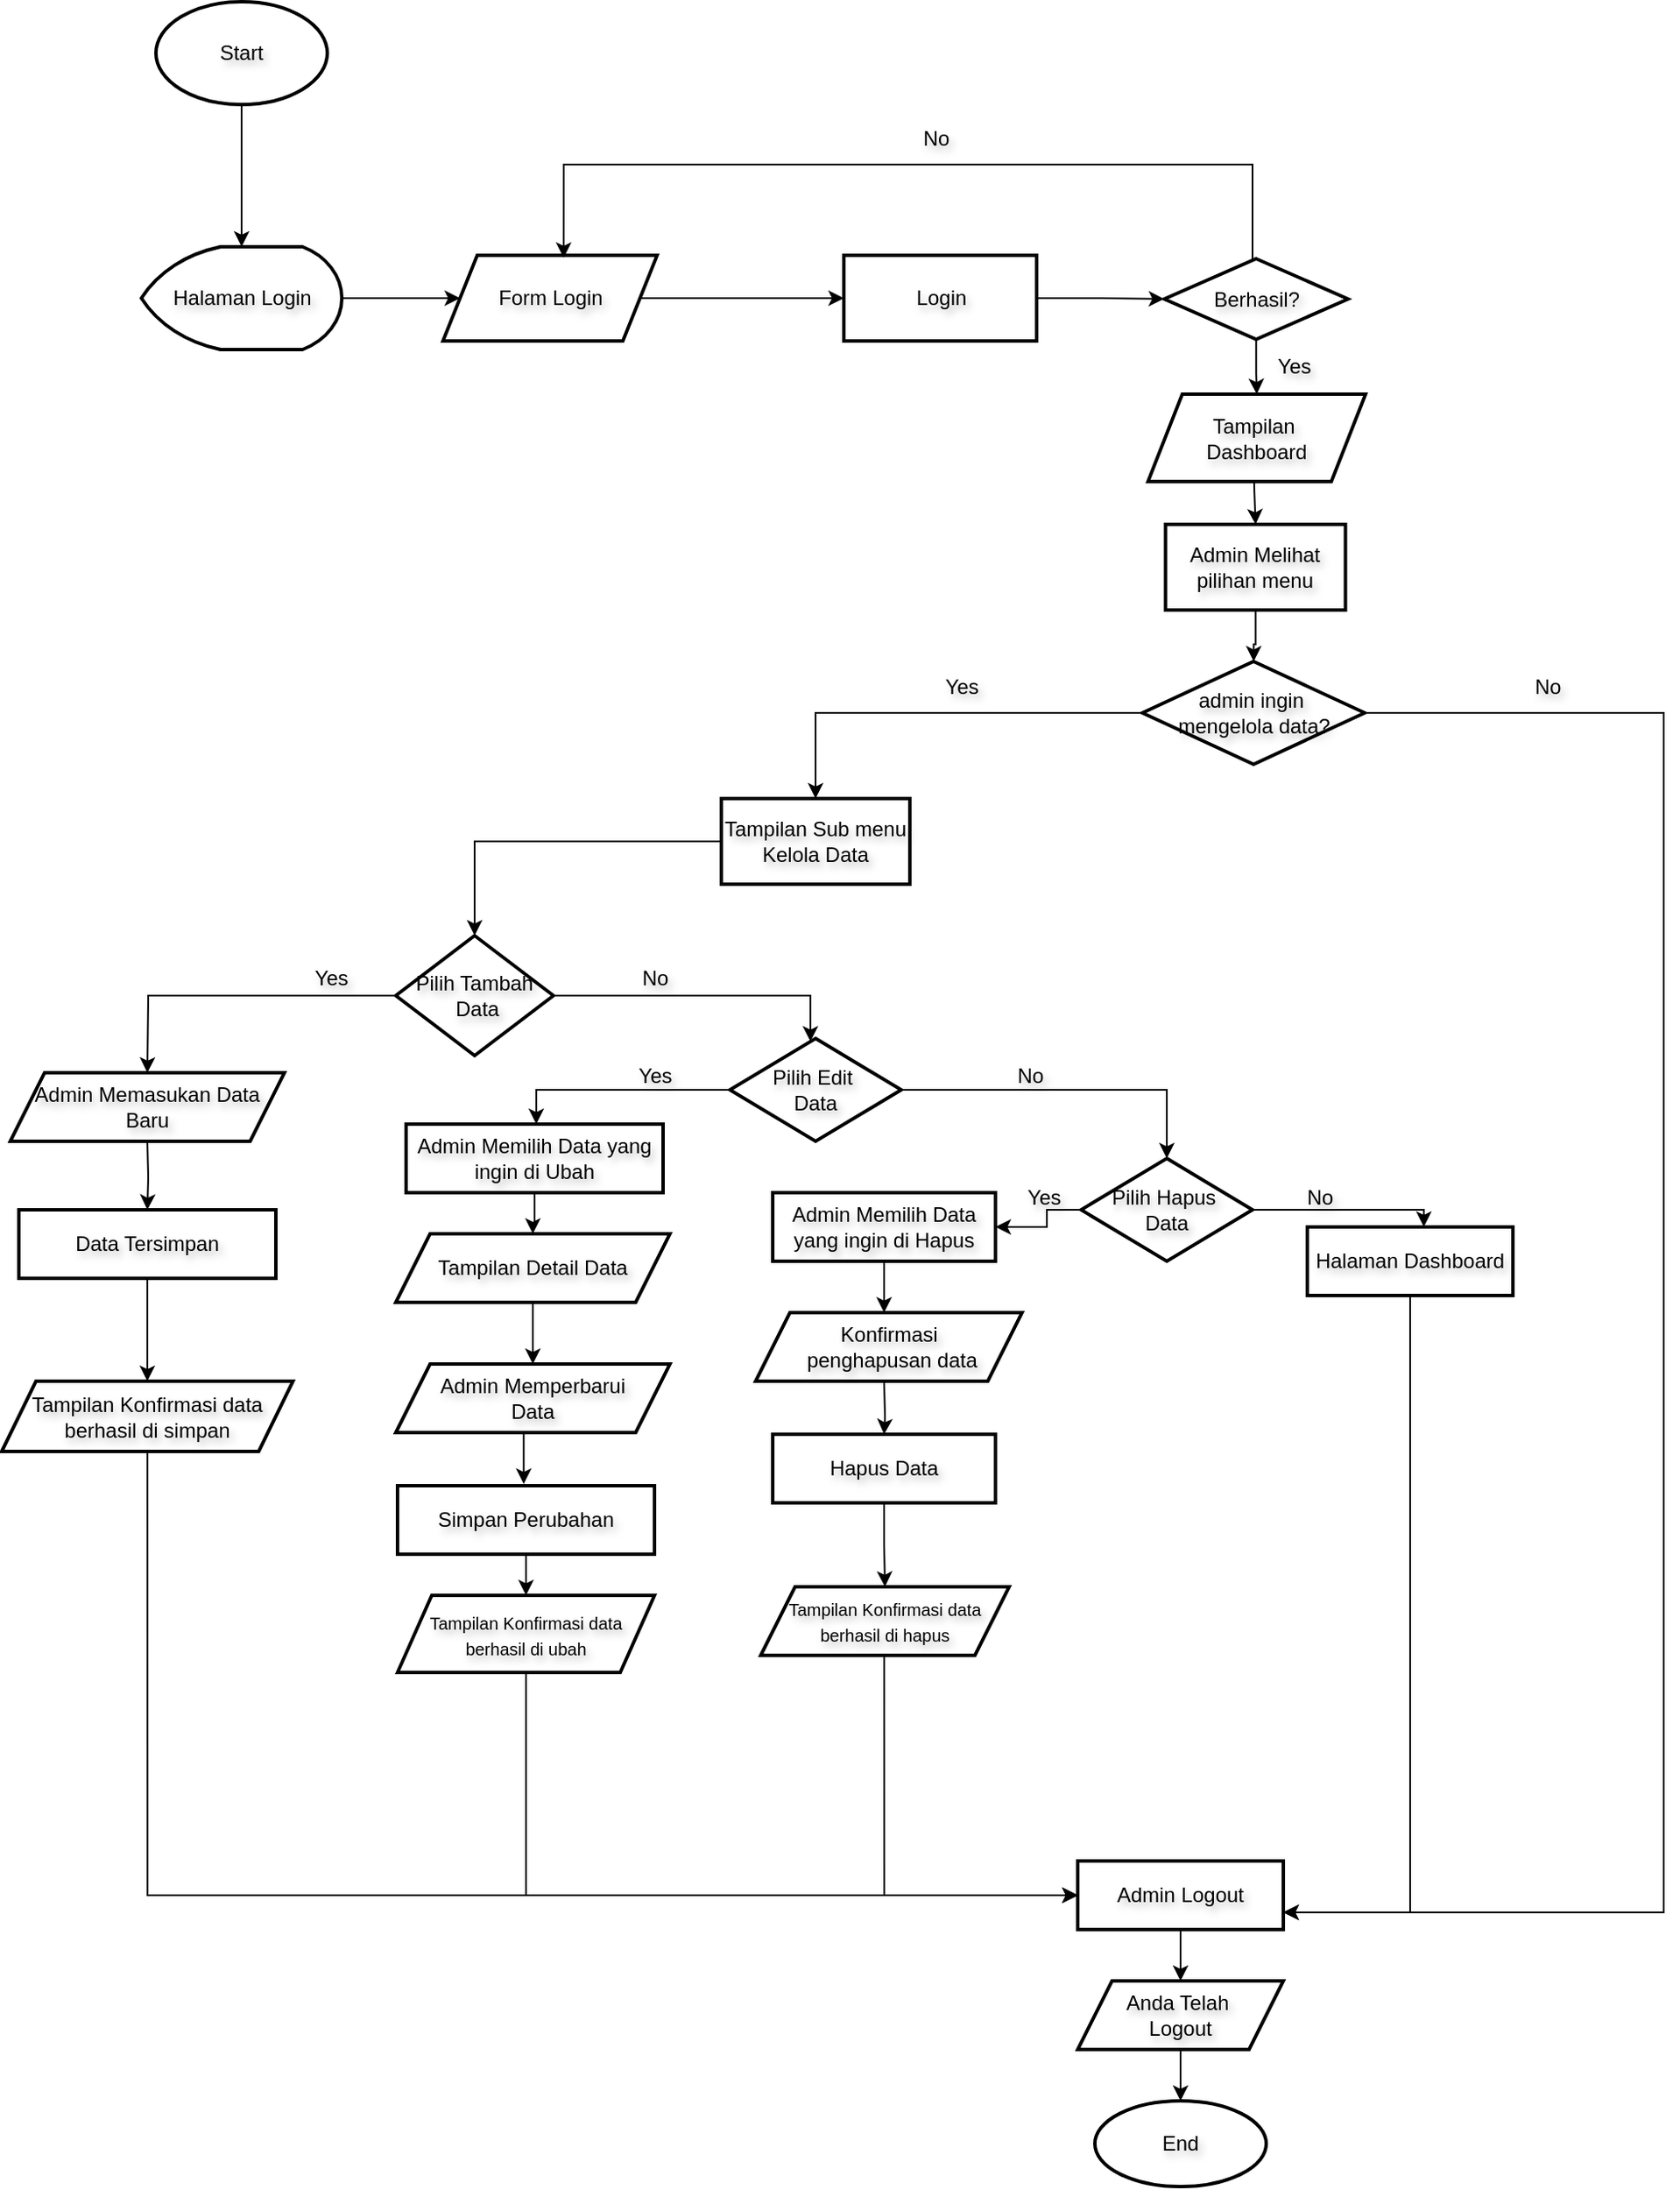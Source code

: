 <mxfile version="24.6.4" type="github">
  <diagram name="Page-1" id="n0JQ5T5UX9WoHzskl2IX">
    <mxGraphModel dx="3680" dy="3970" grid="1" gridSize="10" guides="1" tooltips="1" connect="1" arrows="1" fold="1" page="1" pageScale="1" pageWidth="850" pageHeight="1100" math="0" shadow="0">
      <root>
        <mxCell id="0" />
        <mxCell id="1" parent="0" />
        <mxCell id="PCnnhm0pdiqX1yWhsQux-125" value="" style="edgeStyle=orthogonalEdgeStyle;rounded=0;orthogonalLoop=1;jettySize=auto;html=1;textShadow=1;" parent="1" source="PCnnhm0pdiqX1yWhsQux-1" target="PCnnhm0pdiqX1yWhsQux-124" edge="1">
          <mxGeometry relative="1" as="geometry" />
        </mxCell>
        <mxCell id="PCnnhm0pdiqX1yWhsQux-1" value="Start" style="strokeWidth=2;html=1;shape=mxgraph.flowchart.start_1;whiteSpace=wrap;textShadow=1;" parent="1" vertex="1">
          <mxGeometry x="-479.99" y="-1795" width="100" height="60" as="geometry" />
        </mxCell>
        <mxCell id="PCnnhm0pdiqX1yWhsQux-5" value="" style="edgeStyle=orthogonalEdgeStyle;rounded=0;orthogonalLoop=1;jettySize=auto;html=1;textShadow=1;" parent="1" source="PCnnhm0pdiqX1yWhsQux-2" target="PCnnhm0pdiqX1yWhsQux-4" edge="1">
          <mxGeometry relative="1" as="geometry" />
        </mxCell>
        <mxCell id="PCnnhm0pdiqX1yWhsQux-2" value="Form Login" style="shape=parallelogram;perimeter=parallelogramPerimeter;whiteSpace=wrap;html=1;fixedSize=1;strokeWidth=2;textShadow=1;" parent="1" vertex="1">
          <mxGeometry x="-312.49" y="-1647" width="125" height="50" as="geometry" />
        </mxCell>
        <mxCell id="PCnnhm0pdiqX1yWhsQux-7" value="" style="edgeStyle=orthogonalEdgeStyle;rounded=0;orthogonalLoop=1;jettySize=auto;html=1;textShadow=1;" parent="1" source="PCnnhm0pdiqX1yWhsQux-4" target="PCnnhm0pdiqX1yWhsQux-6" edge="1">
          <mxGeometry relative="1" as="geometry" />
        </mxCell>
        <mxCell id="PCnnhm0pdiqX1yWhsQux-4" value="Login" style="whiteSpace=wrap;html=1;strokeWidth=2;textShadow=1;" parent="1" vertex="1">
          <mxGeometry x="-78.49" y="-1647" width="112.5" height="50" as="geometry" />
        </mxCell>
        <mxCell id="PCnnhm0pdiqX1yWhsQux-9" value="" style="edgeStyle=orthogonalEdgeStyle;rounded=0;orthogonalLoop=1;jettySize=auto;html=1;entryX=1;entryY=0.5;entryDx=0;entryDy=0;textShadow=1;" parent="1" source="PCnnhm0pdiqX1yWhsQux-6" edge="1">
          <mxGeometry relative="1" as="geometry">
            <mxPoint x="-242.04" y="-1645.5" as="targetPoint" />
            <Array as="points">
              <mxPoint x="160" y="-1700" />
              <mxPoint x="-242" y="-1700" />
            </Array>
            <mxPoint x="171.21" y="-1645" as="sourcePoint" />
          </mxGeometry>
        </mxCell>
        <mxCell id="PCnnhm0pdiqX1yWhsQux-123" value="" style="edgeStyle=orthogonalEdgeStyle;rounded=0;orthogonalLoop=1;jettySize=auto;html=1;textShadow=1;" parent="1" source="PCnnhm0pdiqX1yWhsQux-6" target="PCnnhm0pdiqX1yWhsQux-122" edge="1">
          <mxGeometry relative="1" as="geometry" />
        </mxCell>
        <mxCell id="PCnnhm0pdiqX1yWhsQux-6" value="Berhasil?" style="rhombus;whiteSpace=wrap;html=1;strokeWidth=2;textShadow=1;" parent="1" vertex="1">
          <mxGeometry x="108.51" y="-1645" width="107.25" height="47" as="geometry" />
        </mxCell>
        <mxCell id="PCnnhm0pdiqX1yWhsQux-10" value="No" style="text;html=1;align=center;verticalAlign=middle;resizable=0;points=[];autosize=1;strokeColor=none;fillColor=none;textShadow=1;" parent="1" vertex="1">
          <mxGeometry x="-44.99" y="-1730" width="40" height="30" as="geometry" />
        </mxCell>
        <mxCell id="PCnnhm0pdiqX1yWhsQux-14" value="" style="edgeStyle=orthogonalEdgeStyle;rounded=0;orthogonalLoop=1;jettySize=auto;html=1;textShadow=1;" parent="1" target="PCnnhm0pdiqX1yWhsQux-13" edge="1">
          <mxGeometry relative="1" as="geometry">
            <mxPoint x="160.632" y="-1530" as="sourcePoint" />
          </mxGeometry>
        </mxCell>
        <mxCell id="PCnnhm0pdiqX1yWhsQux-16" value="" style="edgeStyle=orthogonalEdgeStyle;rounded=0;orthogonalLoop=1;jettySize=auto;html=1;textShadow=1;" parent="1" source="PCnnhm0pdiqX1yWhsQux-13" target="PCnnhm0pdiqX1yWhsQux-15" edge="1">
          <mxGeometry relative="1" as="geometry" />
        </mxCell>
        <mxCell id="PCnnhm0pdiqX1yWhsQux-13" value="Admin Melihat pilihan menu" style="whiteSpace=wrap;html=1;strokeWidth=2;textShadow=1;" parent="1" vertex="1">
          <mxGeometry x="109.25" y="-1490" width="105" height="50" as="geometry" />
        </mxCell>
        <mxCell id="PCnnhm0pdiqX1yWhsQux-18" value="" style="edgeStyle=orthogonalEdgeStyle;rounded=0;orthogonalLoop=1;jettySize=auto;html=1;entryX=1;entryY=0.75;entryDx=0;entryDy=0;textShadow=1;" parent="1" source="PCnnhm0pdiqX1yWhsQux-15" target="PCnnhm0pdiqX1yWhsQux-89" edge="1">
          <mxGeometry relative="1" as="geometry">
            <mxPoint x="480" y="-840" as="targetPoint" />
            <Array as="points">
              <mxPoint x="400" y="-1380" />
              <mxPoint x="400" y="-680" />
            </Array>
          </mxGeometry>
        </mxCell>
        <mxCell id="PCnnhm0pdiqX1yWhsQux-22" value="" style="edgeStyle=orthogonalEdgeStyle;rounded=0;orthogonalLoop=1;jettySize=auto;html=1;textShadow=1;" parent="1" source="PCnnhm0pdiqX1yWhsQux-15" target="PCnnhm0pdiqX1yWhsQux-21" edge="1">
          <mxGeometry relative="1" as="geometry" />
        </mxCell>
        <mxCell id="PCnnhm0pdiqX1yWhsQux-15" value="admin ingin&amp;nbsp;&lt;div&gt;mengelola data?&lt;/div&gt;" style="rhombus;whiteSpace=wrap;html=1;strokeWidth=2;textShadow=1;" parent="1" vertex="1">
          <mxGeometry x="95.75" y="-1410" width="129.75" height="60" as="geometry" />
        </mxCell>
        <mxCell id="PCnnhm0pdiqX1yWhsQux-19" value="Yes" style="text;html=1;align=center;verticalAlign=middle;resizable=0;points=[];autosize=1;strokeColor=none;fillColor=none;textShadow=1;" parent="1" vertex="1">
          <mxGeometry x="163.51" y="-1597" width="40" height="30" as="geometry" />
        </mxCell>
        <mxCell id="PCnnhm0pdiqX1yWhsQux-20" value="No" style="text;html=1;align=center;verticalAlign=middle;resizable=0;points=[];autosize=1;strokeColor=none;fillColor=none;textShadow=1;" parent="1" vertex="1">
          <mxGeometry x="312" y="-1410" width="40" height="30" as="geometry" />
        </mxCell>
        <mxCell id="PCnnhm0pdiqX1yWhsQux-27" value="" style="edgeStyle=orthogonalEdgeStyle;rounded=0;orthogonalLoop=1;jettySize=auto;html=1;textShadow=1;" parent="1" source="PCnnhm0pdiqX1yWhsQux-21" target="PCnnhm0pdiqX1yWhsQux-26" edge="1">
          <mxGeometry relative="1" as="geometry" />
        </mxCell>
        <mxCell id="PCnnhm0pdiqX1yWhsQux-21" value="Tampilan Sub menu Kelola Data" style="whiteSpace=wrap;html=1;strokeWidth=2;textShadow=1;" parent="1" vertex="1">
          <mxGeometry x="-150" y="-1330" width="110.01" height="50" as="geometry" />
        </mxCell>
        <mxCell id="PCnnhm0pdiqX1yWhsQux-29" value="" style="edgeStyle=orthogonalEdgeStyle;rounded=0;orthogonalLoop=1;jettySize=auto;html=1;textShadow=1;" parent="1" source="PCnnhm0pdiqX1yWhsQux-26" edge="1">
          <mxGeometry relative="1" as="geometry">
            <mxPoint x="-485" y="-1170" as="targetPoint" />
          </mxGeometry>
        </mxCell>
        <mxCell id="PCnnhm0pdiqX1yWhsQux-43" value="" style="edgeStyle=orthogonalEdgeStyle;rounded=0;orthogonalLoop=1;jettySize=auto;html=1;textShadow=1;" parent="1" source="PCnnhm0pdiqX1yWhsQux-26" target="PCnnhm0pdiqX1yWhsQux-39" edge="1">
          <mxGeometry relative="1" as="geometry">
            <Array as="points">
              <mxPoint x="-98" y="-1215" />
            </Array>
          </mxGeometry>
        </mxCell>
        <mxCell id="PCnnhm0pdiqX1yWhsQux-26" value="Pilih Tambah&lt;div&gt;&amp;nbsp;Data&lt;/div&gt;" style="rhombus;whiteSpace=wrap;html=1;strokeWidth=2;textShadow=1;" parent="1" vertex="1">
          <mxGeometry x="-340" y="-1250" width="92" height="70" as="geometry" />
        </mxCell>
        <mxCell id="PCnnhm0pdiqX1yWhsQux-31" value="" style="edgeStyle=orthogonalEdgeStyle;rounded=0;orthogonalLoop=1;jettySize=auto;html=1;textShadow=1;" parent="1" target="PCnnhm0pdiqX1yWhsQux-30" edge="1">
          <mxGeometry relative="1" as="geometry">
            <mxPoint x="-485" y="-1130" as="sourcePoint" />
          </mxGeometry>
        </mxCell>
        <mxCell id="PCnnhm0pdiqX1yWhsQux-120" value="" style="edgeStyle=orthogonalEdgeStyle;rounded=0;orthogonalLoop=1;jettySize=auto;html=1;textShadow=1;" parent="1" source="PCnnhm0pdiqX1yWhsQux-30" target="PCnnhm0pdiqX1yWhsQux-119" edge="1">
          <mxGeometry relative="1" as="geometry" />
        </mxCell>
        <mxCell id="PCnnhm0pdiqX1yWhsQux-30" value="Data Tersimpan" style="whiteSpace=wrap;html=1;strokeWidth=2;textShadow=1;" parent="1" vertex="1">
          <mxGeometry x="-560" y="-1090" width="150" height="40" as="geometry" />
        </mxCell>
        <mxCell id="PCnnhm0pdiqX1yWhsQux-88" value="" style="edgeStyle=orthogonalEdgeStyle;rounded=0;orthogonalLoop=1;jettySize=auto;html=1;entryX=0;entryY=0.5;entryDx=0;entryDy=0;textShadow=1;" parent="1" target="PCnnhm0pdiqX1yWhsQux-89" edge="1">
          <mxGeometry relative="1" as="geometry">
            <mxPoint x="-484.947" y="-970" as="sourcePoint" />
            <mxPoint x="-279" y="-775" as="targetPoint" />
            <Array as="points">
              <mxPoint x="-485" y="-690" />
            </Array>
          </mxGeometry>
        </mxCell>
        <mxCell id="PCnnhm0pdiqX1yWhsQux-36" value="Yes" style="text;html=1;align=center;verticalAlign=middle;resizable=0;points=[];autosize=1;strokeColor=none;fillColor=none;textShadow=1;" parent="1" vertex="1">
          <mxGeometry x="-398" y="-1240" width="40" height="30" as="geometry" />
        </mxCell>
        <mxCell id="PCnnhm0pdiqX1yWhsQux-44" value="" style="edgeStyle=orthogonalEdgeStyle;rounded=0;orthogonalLoop=1;jettySize=auto;html=1;textShadow=1;" parent="1" source="PCnnhm0pdiqX1yWhsQux-39" target="PCnnhm0pdiqX1yWhsQux-45" edge="1">
          <mxGeometry relative="1" as="geometry">
            <mxPoint x="-278" y="-1160" as="targetPoint" />
            <Array as="points">
              <mxPoint x="-258" y="-1160" />
            </Array>
          </mxGeometry>
        </mxCell>
        <mxCell id="PCnnhm0pdiqX1yWhsQux-64" value="" style="edgeStyle=orthogonalEdgeStyle;rounded=0;orthogonalLoop=1;jettySize=auto;html=1;textShadow=1;" parent="1" source="PCnnhm0pdiqX1yWhsQux-39" target="PCnnhm0pdiqX1yWhsQux-63" edge="1">
          <mxGeometry relative="1" as="geometry" />
        </mxCell>
        <mxCell id="PCnnhm0pdiqX1yWhsQux-39" value="Pilih Edit&amp;nbsp;&lt;div&gt;Data&lt;/div&gt;" style="rhombus;whiteSpace=wrap;html=1;strokeWidth=2;textShadow=1;" parent="1" vertex="1">
          <mxGeometry x="-144.99" y="-1190" width="100" height="60" as="geometry" />
        </mxCell>
        <mxCell id="PCnnhm0pdiqX1yWhsQux-131" value="" style="edgeStyle=orthogonalEdgeStyle;rounded=0;orthogonalLoop=1;jettySize=auto;html=1;textShadow=1;" parent="1" source="PCnnhm0pdiqX1yWhsQux-45" target="PCnnhm0pdiqX1yWhsQux-129" edge="1">
          <mxGeometry relative="1" as="geometry" />
        </mxCell>
        <mxCell id="PCnnhm0pdiqX1yWhsQux-45" value="Admin Memilih Data yang ingin di Ubah" style="whiteSpace=wrap;html=1;strokeWidth=2;textShadow=1;" parent="1" vertex="1">
          <mxGeometry x="-334" y="-1140" width="150" height="40" as="geometry" />
        </mxCell>
        <mxCell id="PCnnhm0pdiqX1yWhsQux-111" value="" style="edgeStyle=orthogonalEdgeStyle;rounded=0;orthogonalLoop=1;jettySize=auto;html=1;textShadow=1;" parent="1" source="PCnnhm0pdiqX1yWhsQux-50" target="PCnnhm0pdiqX1yWhsQux-110" edge="1">
          <mxGeometry relative="1" as="geometry" />
        </mxCell>
        <mxCell id="PCnnhm0pdiqX1yWhsQux-50" value="Simpan Perubahan" style="whiteSpace=wrap;html=1;strokeWidth=2;textShadow=1;" parent="1" vertex="1">
          <mxGeometry x="-339" y="-929" width="150" height="40" as="geometry" />
        </mxCell>
        <mxCell id="PCnnhm0pdiqX1yWhsQux-55" value="Admin Memperbarui&lt;div&gt;Data&lt;/div&gt;" style="shape=parallelogram;perimeter=parallelogramPerimeter;whiteSpace=wrap;html=1;fixedSize=1;strokeWidth=2;textShadow=1;" parent="1" vertex="1">
          <mxGeometry x="-340" y="-1000" width="160" height="40" as="geometry" />
        </mxCell>
        <mxCell id="PCnnhm0pdiqX1yWhsQux-59" value="" style="edgeStyle=orthogonalEdgeStyle;rounded=0;orthogonalLoop=1;jettySize=auto;html=1;textShadow=1;" parent="1" edge="1">
          <mxGeometry relative="1" as="geometry">
            <mxPoint x="-265.34" y="-960" as="sourcePoint" />
            <mxPoint x="-265.34" y="-930" as="targetPoint" />
          </mxGeometry>
        </mxCell>
        <mxCell id="PCnnhm0pdiqX1yWhsQux-60" value="Admin Memasukan Data Baru" style="shape=parallelogram;perimeter=parallelogramPerimeter;whiteSpace=wrap;html=1;fixedSize=1;strokeWidth=2;textShadow=1;" parent="1" vertex="1">
          <mxGeometry x="-565" y="-1170" width="160" height="40" as="geometry" />
        </mxCell>
        <mxCell id="PCnnhm0pdiqX1yWhsQux-61" value="Yes" style="text;html=1;align=center;verticalAlign=middle;resizable=0;points=[];autosize=1;strokeColor=none;fillColor=none;textShadow=1;" parent="1" vertex="1">
          <mxGeometry x="-209" y="-1183" width="40" height="30" as="geometry" />
        </mxCell>
        <mxCell id="PCnnhm0pdiqX1yWhsQux-62" value="No" style="text;html=1;align=center;verticalAlign=middle;resizable=0;points=[];autosize=1;strokeColor=none;fillColor=none;textShadow=1;" parent="1" vertex="1">
          <mxGeometry x="-209" y="-1240" width="40" height="30" as="geometry" />
        </mxCell>
        <mxCell id="PCnnhm0pdiqX1yWhsQux-67" value="" style="edgeStyle=orthogonalEdgeStyle;rounded=0;orthogonalLoop=1;jettySize=auto;html=1;exitX=0;exitY=0.5;exitDx=0;exitDy=0;textShadow=1;" parent="1" source="PCnnhm0pdiqX1yWhsQux-63" edge="1">
          <mxGeometry relative="1" as="geometry">
            <mxPoint x="10" y="-1080" as="targetPoint" />
            <Array as="points">
              <mxPoint x="40" y="-1090" />
              <mxPoint x="40" y="-1080" />
            </Array>
          </mxGeometry>
        </mxCell>
        <mxCell id="PCnnhm0pdiqX1yWhsQux-78" value="" style="edgeStyle=orthogonalEdgeStyle;rounded=0;orthogonalLoop=1;jettySize=auto;html=1;textShadow=1;" parent="1" source="PCnnhm0pdiqX1yWhsQux-63" target="PCnnhm0pdiqX1yWhsQux-77" edge="1">
          <mxGeometry relative="1" as="geometry">
            <Array as="points">
              <mxPoint x="260" y="-1090" />
            </Array>
          </mxGeometry>
        </mxCell>
        <mxCell id="PCnnhm0pdiqX1yWhsQux-63" value="Pilih Hapus&amp;nbsp;&lt;div&gt;Data&lt;/div&gt;" style="rhombus;whiteSpace=wrap;html=1;strokeWidth=2;textShadow=1;" parent="1" vertex="1">
          <mxGeometry x="60.0" y="-1120" width="100" height="60" as="geometry" />
        </mxCell>
        <mxCell id="PCnnhm0pdiqX1yWhsQux-65" value="No" style="text;html=1;align=center;verticalAlign=middle;resizable=0;points=[];autosize=1;strokeColor=none;fillColor=none;textShadow=1;" parent="1" vertex="1">
          <mxGeometry x="10" y="-1183" width="40" height="30" as="geometry" />
        </mxCell>
        <mxCell id="PCnnhm0pdiqX1yWhsQux-70" value="" style="edgeStyle=orthogonalEdgeStyle;rounded=0;orthogonalLoop=1;jettySize=auto;html=1;textShadow=1;" parent="1" source="PCnnhm0pdiqX1yWhsQux-66" edge="1">
          <mxGeometry relative="1" as="geometry">
            <mxPoint x="-55.0" y="-1030" as="targetPoint" />
          </mxGeometry>
        </mxCell>
        <mxCell id="PCnnhm0pdiqX1yWhsQux-66" value="Admin Memilih Data yang ingin di Hapus" style="whiteSpace=wrap;html=1;strokeWidth=2;textShadow=1;" parent="1" vertex="1">
          <mxGeometry x="-120" y="-1100" width="130" height="40" as="geometry" />
        </mxCell>
        <mxCell id="PCnnhm0pdiqX1yWhsQux-68" value="Yes" style="text;html=1;align=center;verticalAlign=middle;resizable=0;points=[];autosize=1;strokeColor=none;fillColor=none;textShadow=1;" parent="1" vertex="1">
          <mxGeometry x="18" y="-1112" width="40" height="30" as="geometry" />
        </mxCell>
        <mxCell id="PCnnhm0pdiqX1yWhsQux-72" value="" style="edgeStyle=orthogonalEdgeStyle;rounded=0;orthogonalLoop=1;jettySize=auto;html=1;textShadow=1;" parent="1" target="PCnnhm0pdiqX1yWhsQux-71" edge="1">
          <mxGeometry relative="1" as="geometry">
            <mxPoint x="-55.0" y="-990" as="sourcePoint" />
          </mxGeometry>
        </mxCell>
        <mxCell id="PCnnhm0pdiqX1yWhsQux-114" value="" style="edgeStyle=orthogonalEdgeStyle;rounded=0;orthogonalLoop=1;jettySize=auto;html=1;textShadow=1;" parent="1" source="PCnnhm0pdiqX1yWhsQux-71" target="PCnnhm0pdiqX1yWhsQux-113" edge="1">
          <mxGeometry relative="1" as="geometry" />
        </mxCell>
        <mxCell id="PCnnhm0pdiqX1yWhsQux-71" value="Hapus Data" style="whiteSpace=wrap;html=1;strokeWidth=2;textShadow=1;" parent="1" vertex="1">
          <mxGeometry x="-120" y="-959" width="130" height="40" as="geometry" />
        </mxCell>
        <mxCell id="PCnnhm0pdiqX1yWhsQux-100" value="" style="edgeStyle=orthogonalEdgeStyle;rounded=0;orthogonalLoop=1;jettySize=auto;html=1;entryX=0;entryY=0.5;entryDx=0;entryDy=0;textShadow=1;" parent="1" target="PCnnhm0pdiqX1yWhsQux-89" edge="1">
          <mxGeometry relative="1" as="geometry">
            <mxPoint x="-54.947" y="-849" as="sourcePoint" />
            <mxPoint x="-248" y="-775" as="targetPoint" />
            <Array as="points">
              <mxPoint x="-55" y="-690" />
            </Array>
          </mxGeometry>
        </mxCell>
        <mxCell id="PCnnhm0pdiqX1yWhsQux-91" value="" style="edgeStyle=orthogonalEdgeStyle;rounded=0;orthogonalLoop=1;jettySize=auto;html=1;entryX=1;entryY=0.75;entryDx=0;entryDy=0;textShadow=1;" parent="1" source="PCnnhm0pdiqX1yWhsQux-77" target="PCnnhm0pdiqX1yWhsQux-89" edge="1">
          <mxGeometry relative="1" as="geometry">
            <mxPoint x="252" y="-970" as="targetPoint" />
            <Array as="points">
              <mxPoint x="252" y="-680" />
            </Array>
          </mxGeometry>
        </mxCell>
        <mxCell id="PCnnhm0pdiqX1yWhsQux-77" value="Halaman Dashboard" style="whiteSpace=wrap;html=1;strokeWidth=2;textShadow=1;" parent="1" vertex="1">
          <mxGeometry x="192" y="-1080" width="120" height="40" as="geometry" />
        </mxCell>
        <mxCell id="PCnnhm0pdiqX1yWhsQux-79" value="No" style="text;html=1;align=center;verticalAlign=middle;resizable=0;points=[];autosize=1;strokeColor=none;fillColor=none;textShadow=1;" parent="1" vertex="1">
          <mxGeometry x="178.5" y="-1112" width="40" height="30" as="geometry" />
        </mxCell>
        <mxCell id="PCnnhm0pdiqX1yWhsQux-107" value="" style="edgeStyle=orthogonalEdgeStyle;rounded=0;orthogonalLoop=1;jettySize=auto;html=1;textShadow=1;" parent="1" source="PCnnhm0pdiqX1yWhsQux-89" target="PCnnhm0pdiqX1yWhsQux-106" edge="1">
          <mxGeometry relative="1" as="geometry" />
        </mxCell>
        <mxCell id="PCnnhm0pdiqX1yWhsQux-89" value="Admin Logout" style="whiteSpace=wrap;html=1;strokeWidth=2;textShadow=1;" parent="1" vertex="1">
          <mxGeometry x="58" y="-710" width="120" height="40" as="geometry" />
        </mxCell>
        <mxCell id="PCnnhm0pdiqX1yWhsQux-92" value="Yes" style="text;html=1;align=center;verticalAlign=middle;resizable=0;points=[];autosize=1;strokeColor=none;fillColor=none;textShadow=1;" parent="1" vertex="1">
          <mxGeometry x="-30" y="-1410" width="40" height="30" as="geometry" />
        </mxCell>
        <mxCell id="PCnnhm0pdiqX1yWhsQux-109" value="" style="edgeStyle=orthogonalEdgeStyle;rounded=0;orthogonalLoop=1;jettySize=auto;html=1;textShadow=1;" parent="1" source="PCnnhm0pdiqX1yWhsQux-106" target="PCnnhm0pdiqX1yWhsQux-108" edge="1">
          <mxGeometry relative="1" as="geometry" />
        </mxCell>
        <mxCell id="PCnnhm0pdiqX1yWhsQux-106" value="Anda Telah&amp;nbsp;&lt;div&gt;Logout&lt;/div&gt;" style="shape=parallelogram;perimeter=parallelogramPerimeter;whiteSpace=wrap;html=1;fixedSize=1;strokeWidth=2;textShadow=1;" parent="1" vertex="1">
          <mxGeometry x="58" y="-640" width="120" height="40" as="geometry" />
        </mxCell>
        <mxCell id="PCnnhm0pdiqX1yWhsQux-108" value="End" style="strokeWidth=2;html=1;shape=mxgraph.flowchart.start_1;whiteSpace=wrap;textShadow=1;" parent="1" vertex="1">
          <mxGeometry x="68" y="-570" width="100" height="50" as="geometry" />
        </mxCell>
        <mxCell id="PCnnhm0pdiqX1yWhsQux-135" value="" style="edgeStyle=orthogonalEdgeStyle;rounded=0;orthogonalLoop=1;jettySize=auto;html=1;entryX=0;entryY=0.5;entryDx=0;entryDy=0;textShadow=1;" parent="1" source="PCnnhm0pdiqX1yWhsQux-110" target="PCnnhm0pdiqX1yWhsQux-89" edge="1">
          <mxGeometry relative="1" as="geometry">
            <mxPoint x="-264" y="-740" as="targetPoint" />
            <Array as="points">
              <mxPoint x="-264" y="-690" />
            </Array>
          </mxGeometry>
        </mxCell>
        <mxCell id="PCnnhm0pdiqX1yWhsQux-110" value="&lt;font style=&quot;font-size: 10px;&quot;&gt;Tampilan Konfirmasi data berhasil di ubah&lt;/font&gt;" style="shape=parallelogram;perimeter=parallelogramPerimeter;whiteSpace=wrap;html=1;fixedSize=1;strokeWidth=2;textShadow=1;" parent="1" vertex="1">
          <mxGeometry x="-339" y="-865" width="150" height="45" as="geometry" />
        </mxCell>
        <mxCell id="PCnnhm0pdiqX1yWhsQux-113" value="&lt;font style=&quot;font-size: 10px;&quot;&gt;Tampilan Konfirmasi data berhasil di hapus&lt;/font&gt;" style="shape=parallelogram;perimeter=parallelogramPerimeter;whiteSpace=wrap;html=1;fixedSize=1;strokeWidth=2;textShadow=1;" parent="1" vertex="1">
          <mxGeometry x="-127" y="-870" width="145" height="40" as="geometry" />
        </mxCell>
        <mxCell id="PCnnhm0pdiqX1yWhsQux-119" value="Tampilan Konfirmasi data berhasil di simpan" style="shape=parallelogram;perimeter=parallelogramPerimeter;whiteSpace=wrap;html=1;fixedSize=1;strokeWidth=2;textShadow=1;" parent="1" vertex="1">
          <mxGeometry x="-570" y="-990" width="170" height="41" as="geometry" />
        </mxCell>
        <mxCell id="PCnnhm0pdiqX1yWhsQux-122" value="Tampilan&amp;nbsp;&lt;div&gt;Dashboard&lt;/div&gt;" style="shape=parallelogram;perimeter=parallelogramPerimeter;whiteSpace=wrap;html=1;fixedSize=1;strokeWidth=2;textShadow=1;" parent="1" vertex="1">
          <mxGeometry x="99.01" y="-1566" width="127" height="51" as="geometry" />
        </mxCell>
        <mxCell id="PCnnhm0pdiqX1yWhsQux-126" value="" style="edgeStyle=orthogonalEdgeStyle;rounded=0;orthogonalLoop=1;jettySize=auto;html=1;textShadow=1;" parent="1" source="PCnnhm0pdiqX1yWhsQux-124" target="PCnnhm0pdiqX1yWhsQux-2" edge="1">
          <mxGeometry relative="1" as="geometry" />
        </mxCell>
        <mxCell id="PCnnhm0pdiqX1yWhsQux-124" value="Halaman Login" style="strokeWidth=2;html=1;shape=mxgraph.flowchart.display;whiteSpace=wrap;textShadow=1;" parent="1" vertex="1">
          <mxGeometry x="-488.49" y="-1652" width="117" height="60" as="geometry" />
        </mxCell>
        <mxCell id="PCnnhm0pdiqX1yWhsQux-132" value="" style="edgeStyle=orthogonalEdgeStyle;rounded=0;orthogonalLoop=1;jettySize=auto;html=1;textShadow=1;" parent="1" source="PCnnhm0pdiqX1yWhsQux-129" target="PCnnhm0pdiqX1yWhsQux-55" edge="1">
          <mxGeometry relative="1" as="geometry" />
        </mxCell>
        <mxCell id="PCnnhm0pdiqX1yWhsQux-129" value="Tampilan Detail Data" style="shape=parallelogram;perimeter=parallelogramPerimeter;whiteSpace=wrap;html=1;fixedSize=1;strokeWidth=2;textShadow=1;" parent="1" vertex="1">
          <mxGeometry x="-340" y="-1076" width="160" height="40" as="geometry" />
        </mxCell>
        <mxCell id="PCnnhm0pdiqX1yWhsQux-138" value="Konfirmasi&lt;div&gt;&amp;nbsp;penghapusan data&lt;/div&gt;" style="shape=parallelogram;perimeter=parallelogramPerimeter;whiteSpace=wrap;html=1;fixedSize=1;strokeWidth=2;textShadow=1;" parent="1" vertex="1">
          <mxGeometry x="-130" y="-1030" width="155.5" height="40" as="geometry" />
        </mxCell>
      </root>
    </mxGraphModel>
  </diagram>
</mxfile>
